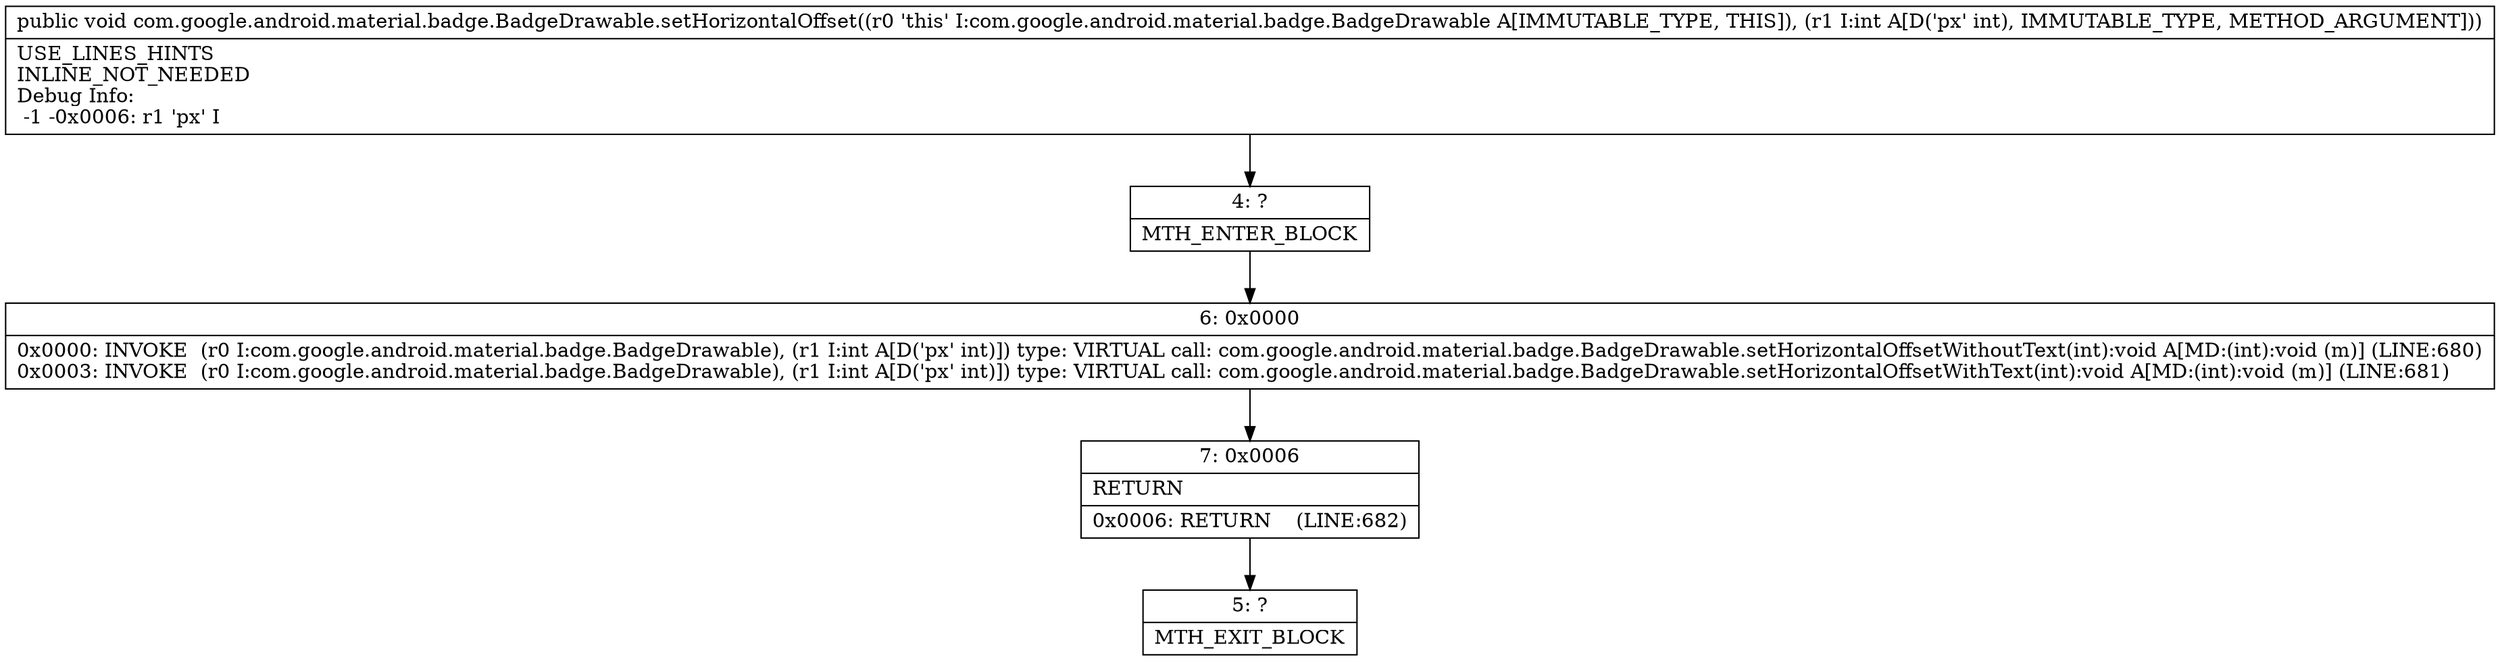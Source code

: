 digraph "CFG forcom.google.android.material.badge.BadgeDrawable.setHorizontalOffset(I)V" {
Node_4 [shape=record,label="{4\:\ ?|MTH_ENTER_BLOCK\l}"];
Node_6 [shape=record,label="{6\:\ 0x0000|0x0000: INVOKE  (r0 I:com.google.android.material.badge.BadgeDrawable), (r1 I:int A[D('px' int)]) type: VIRTUAL call: com.google.android.material.badge.BadgeDrawable.setHorizontalOffsetWithoutText(int):void A[MD:(int):void (m)] (LINE:680)\l0x0003: INVOKE  (r0 I:com.google.android.material.badge.BadgeDrawable), (r1 I:int A[D('px' int)]) type: VIRTUAL call: com.google.android.material.badge.BadgeDrawable.setHorizontalOffsetWithText(int):void A[MD:(int):void (m)] (LINE:681)\l}"];
Node_7 [shape=record,label="{7\:\ 0x0006|RETURN\l|0x0006: RETURN    (LINE:682)\l}"];
Node_5 [shape=record,label="{5\:\ ?|MTH_EXIT_BLOCK\l}"];
MethodNode[shape=record,label="{public void com.google.android.material.badge.BadgeDrawable.setHorizontalOffset((r0 'this' I:com.google.android.material.badge.BadgeDrawable A[IMMUTABLE_TYPE, THIS]), (r1 I:int A[D('px' int), IMMUTABLE_TYPE, METHOD_ARGUMENT]))  | USE_LINES_HINTS\lINLINE_NOT_NEEDED\lDebug Info:\l  \-1 \-0x0006: r1 'px' I\l}"];
MethodNode -> Node_4;Node_4 -> Node_6;
Node_6 -> Node_7;
Node_7 -> Node_5;
}


